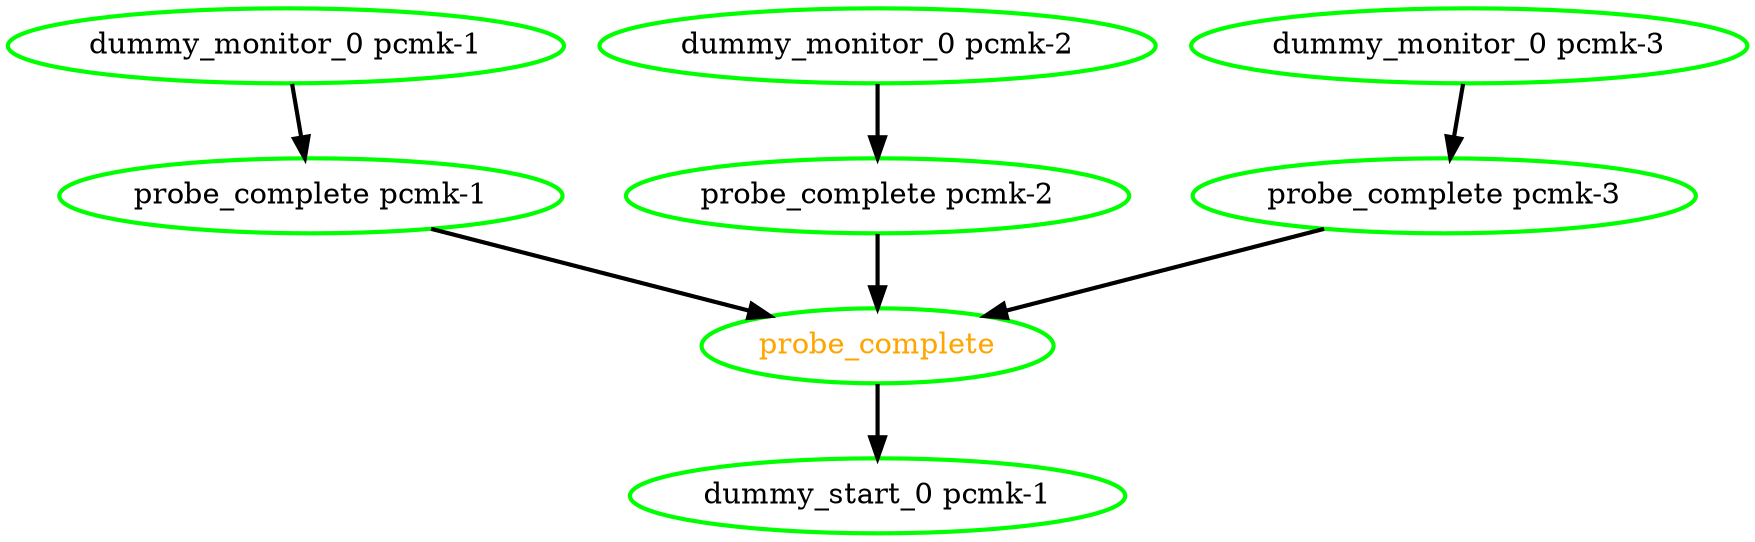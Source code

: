 digraph "g" {
"dummy_monitor_0 pcmk-1" -> "probe_complete pcmk-1" [ style = bold]
"dummy_monitor_0 pcmk-1" [ style=bold color="green" fontcolor="black"]
"dummy_monitor_0 pcmk-2" -> "probe_complete pcmk-2" [ style = bold]
"dummy_monitor_0 pcmk-2" [ style=bold color="green" fontcolor="black"]
"dummy_monitor_0 pcmk-3" -> "probe_complete pcmk-3" [ style = bold]
"dummy_monitor_0 pcmk-3" [ style=bold color="green" fontcolor="black"]
"dummy_start_0 pcmk-1" [ style=bold color="green" fontcolor="black"]
"probe_complete pcmk-1" -> "probe_complete" [ style = bold]
"probe_complete pcmk-1" [ style=bold color="green" fontcolor="black"]
"probe_complete pcmk-2" -> "probe_complete" [ style = bold]
"probe_complete pcmk-2" [ style=bold color="green" fontcolor="black"]
"probe_complete pcmk-3" -> "probe_complete" [ style = bold]
"probe_complete pcmk-3" [ style=bold color="green" fontcolor="black"]
"probe_complete" -> "dummy_start_0 pcmk-1" [ style = bold]
"probe_complete" [ style=bold color="green" fontcolor="orange"]
}
